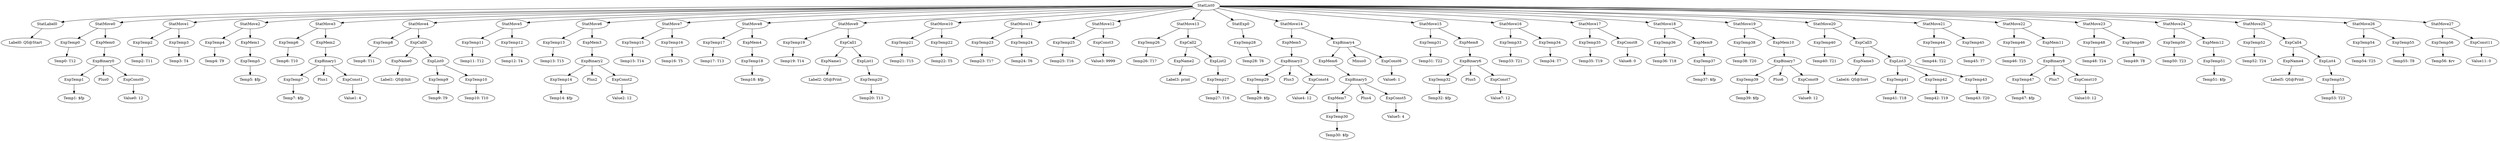 digraph {
	ordering = out;
	ExpTemp56 -> "Temp56: $rv";
	ExpTemp55 -> "Temp55: T8";
	ExpName4 -> "Label5: QS@Print";
	ExpTemp52 -> "Temp52: T24";
	ExpTemp50 -> "Temp50: T23";
	ExpBinary8 -> ExpTemp47;
	ExpBinary8 -> Plus7;
	ExpBinary8 -> ExpConst10;
	ExpTemp46 -> "Temp46: T25";
	StatMove21 -> ExpTemp44;
	StatMove21 -> ExpTemp45;
	ExpTemp44 -> "Temp44: T22";
	StatMove25 -> ExpTemp52;
	StatMove25 -> ExpCall4;
	ExpTemp42 -> "Temp42: T19";
	ExpList3 -> ExpTemp41;
	ExpList3 -> ExpTemp42;
	ExpList3 -> ExpTemp43;
	ExpCall3 -> ExpName3;
	ExpCall3 -> ExpList3;
	ExpName3 -> "Label4: QS@Sort";
	StatMove20 -> ExpTemp40;
	StatMove20 -> ExpCall3;
	ExpTemp40 -> "Temp40: T21";
	ExpBinary7 -> ExpTemp39;
	ExpBinary7 -> Plus6;
	ExpBinary7 -> ExpConst9;
	ExpTemp54 -> "Temp54: T25";
	StatMove2 -> ExpTemp4;
	StatMove2 -> ExpMem1;
	StatMove8 -> ExpTemp17;
	StatMove8 -> ExpMem4;
	StatMove0 -> ExpTemp0;
	StatMove0 -> ExpMem0;
	ExpTemp32 -> "Temp32: $fp";
	ExpMem3 -> ExpBinary2;
	ExpTemp37 -> "Temp37: $fp";
	ExpBinary2 -> ExpTemp14;
	ExpBinary2 -> Plus2;
	ExpBinary2 -> ExpConst2;
	ExpTemp19 -> "Temp19: T14";
	StatLabel0 -> "Label0: QS@Start";
	ExpMem5 -> ExpBinary3;
	StatMove22 -> ExpTemp46;
	StatMove22 -> ExpMem11;
	StatMove6 -> ExpTemp13;
	StatMove6 -> ExpMem3;
	ExpTemp6 -> "Temp6: T10";
	ExpTemp16 -> "Temp16: T5";
	StatMove24 -> ExpTemp50;
	StatMove24 -> ExpMem12;
	ExpBinary6 -> ExpTemp32;
	ExpBinary6 -> Plus5;
	ExpBinary6 -> ExpConst7;
	ExpTemp13 -> "Temp13: T15";
	ExpName1 -> "Label2: QS@Print";
	ExpList0 -> ExpTemp9;
	ExpList0 -> ExpTemp10;
	ExpCall4 -> ExpName4;
	ExpCall4 -> ExpList4;
	ExpTemp9 -> "Temp9: T9";
	ExpTemp39 -> "Temp39: $fp";
	ExpConst5 -> "Value5: 4";
	ExpTemp45 -> "Temp45: T7";
	ExpConst1 -> "Value1: 4";
	StatMove7 -> ExpTemp15;
	StatMove7 -> ExpTemp16;
	StatMove27 -> ExpTemp56;
	StatMove27 -> ExpConst11;
	ExpConst9 -> "Value9: 12";
	StatMove5 -> ExpTemp11;
	StatMove5 -> ExpTemp12;
	StatMove4 -> ExpTemp8;
	StatMove4 -> ExpCall0;
	ExpMem0 -> ExpBinary0;
	ExpConst10 -> "Value10: 12";
	ExpBinary1 -> ExpTemp7;
	ExpBinary1 -> Plus1;
	ExpBinary1 -> ExpConst1;
	StatMove1 -> ExpTemp2;
	StatMove1 -> ExpTemp3;
	ExpTemp8 -> "Temp8: T11";
	ExpTemp18 -> "Temp18: $fp";
	ExpMem10 -> ExpBinary7;
	ExpTemp10 -> "Temp10: T10";
	ExpTemp51 -> "Temp51: $fp";
	ExpTemp2 -> "Temp2: T11";
	ExpConst0 -> "Value0: 12";
	StatMove26 -> ExpTemp54;
	StatMove26 -> ExpTemp55;
	ExpTemp48 -> "Temp48: T24";
	StatMove9 -> ExpTemp19;
	StatMove9 -> ExpCall1;
	ExpMem1 -> ExpTemp5;
	ExpConst6 -> "Value6: 1";
	ExpTemp34 -> "Temp34: T7";
	ExpConst11 -> "Value11: 0";
	StatList0 -> StatLabel0;
	StatList0 -> StatMove0;
	StatList0 -> StatMove1;
	StatList0 -> StatMove2;
	StatList0 -> StatMove3;
	StatList0 -> StatMove4;
	StatList0 -> StatMove5;
	StatList0 -> StatMove6;
	StatList0 -> StatMove7;
	StatList0 -> StatMove8;
	StatList0 -> StatMove9;
	StatList0 -> StatMove10;
	StatList0 -> StatMove11;
	StatList0 -> StatMove12;
	StatList0 -> StatMove13;
	StatList0 -> StatExp0;
	StatList0 -> StatMove14;
	StatList0 -> StatMove15;
	StatList0 -> StatMove16;
	StatList0 -> StatMove17;
	StatList0 -> StatMove18;
	StatList0 -> StatMove19;
	StatList0 -> StatMove20;
	StatList0 -> StatMove21;
	StatList0 -> StatMove22;
	StatList0 -> StatMove23;
	StatList0 -> StatMove24;
	StatList0 -> StatMove25;
	StatList0 -> StatMove26;
	StatList0 -> StatMove27;
	ExpTemp0 -> "Temp0: T12";
	ExpTemp7 -> "Temp7: $fp";
	ExpTemp53 -> "Temp53: T23";
	ExpTemp21 -> "Temp21: T15";
	ExpCall0 -> ExpName0;
	ExpCall0 -> ExpList0;
	StatMove14 -> ExpMem5;
	StatMove14 -> ExpBinary4;
	ExpTemp33 -> "Temp33: T21";
	ExpMem2 -> ExpBinary1;
	StatMove23 -> ExpTemp48;
	StatMove23 -> ExpTemp49;
	ExpTemp12 -> "Temp12: T4";
	ExpMem4 -> ExpTemp18;
	ExpBinary0 -> ExpTemp1;
	ExpBinary0 -> Plus0;
	ExpBinary0 -> ExpConst0;
	ExpMem9 -> ExpTemp37;
	ExpTemp17 -> "Temp17: T13";
	ExpTemp23 -> "Temp23: T17";
	ExpTemp3 -> "Temp3: T4";
	StatMove12 -> ExpTemp25;
	StatMove12 -> ExpConst3;
	ExpTemp14 -> "Temp14: $fp";
	StatMove19 -> ExpTemp38;
	StatMove19 -> ExpMem10;
	ExpTemp15 -> "Temp15: T14";
	ExpTemp28 -> "Temp28: T6";
	ExpTemp5 -> "Temp5: $fp";
	ExpTemp11 -> "Temp11: T12";
	ExpConst2 -> "Value2: 12";
	StatExp0 -> ExpTemp28;
	StatMove3 -> ExpTemp6;
	StatMove3 -> ExpMem2;
	ExpTemp4 -> "Temp4: T9";
	ExpCall1 -> ExpName1;
	ExpCall1 -> ExpList1;
	StatMove10 -> ExpTemp21;
	StatMove10 -> ExpTemp22;
	ExpTemp47 -> "Temp47: $fp";
	ExpCall2 -> ExpName2;
	ExpCall2 -> ExpList2;
	ExpMem11 -> ExpBinary8;
	StatMove11 -> ExpTemp23;
	StatMove11 -> ExpTemp24;
	ExpTemp24 -> "Temp24: T6";
	ExpMem6 -> ExpBinary5;
	ExpTemp25 -> "Temp25: T16";
	ExpConst3 -> "Value3: 9999";
	ExpTemp30 -> "Temp30: $fp";
	ExpTemp41 -> "Temp41: T18";
	ExpTemp26 -> "Temp26: T17";
	StatMove13 -> ExpTemp26;
	StatMove13 -> ExpCall2;
	ExpName2 -> "Label3: print";
	ExpList4 -> ExpTemp53;
	ExpTemp27 -> "Temp27: T16";
	ExpTemp22 -> "Temp22: T5";
	ExpList2 -> ExpTemp27;
	ExpTemp29 -> "Temp29: $fp";
	ExpConst4 -> "Value4: 12";
	ExpName0 -> "Label1: QS@Init";
	ExpTemp20 -> "Temp20: T13";
	ExpConst8 -> "Value8: 0";
	ExpBinary3 -> ExpTemp29;
	ExpBinary3 -> Plus3;
	ExpBinary3 -> ExpConst4;
	StatMove15 -> ExpTemp31;
	StatMove15 -> ExpMem8;
	ExpMem7 -> ExpTemp30;
	ExpTemp43 -> "Temp43: T20";
	ExpBinary5 -> ExpMem7;
	ExpBinary5 -> Plus4;
	ExpBinary5 -> ExpConst5;
	StatMove18 -> ExpTemp36;
	StatMove18 -> ExpMem9;
	ExpTemp31 -> "Temp31: T22";
	ExpConst7 -> "Value7: 12";
	ExpMem8 -> ExpBinary6;
	ExpMem12 -> ExpTemp51;
	ExpTemp49 -> "Temp49: T8";
	StatMove16 -> ExpTemp33;
	StatMove16 -> ExpTemp34;
	ExpList1 -> ExpTemp20;
	ExpBinary4 -> ExpMem6;
	ExpBinary4 -> Minus0;
	ExpBinary4 -> ExpConst6;
	ExpTemp1 -> "Temp1: $fp";
	ExpTemp35 -> "Temp35: T19";
	StatMove17 -> ExpTemp35;
	StatMove17 -> ExpConst8;
	ExpTemp36 -> "Temp36: T18";
	ExpTemp38 -> "Temp38: T20";
}

